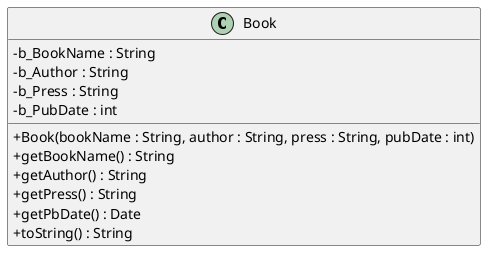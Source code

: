 @startuml Book
skinparam ClassAttributeIconSize 0
class Book{
    -b_BookName : String
    -b_Author : String
    -b_Press : String
    -b_PubDate : int
    +Book(bookName : String, author : String, press : String, pubDate : int)
    +getBookName() : String
    +getAuthor() : String
    +getPress() : String
    +getPbDate() : Date
    +toString() : String
}
@enduml